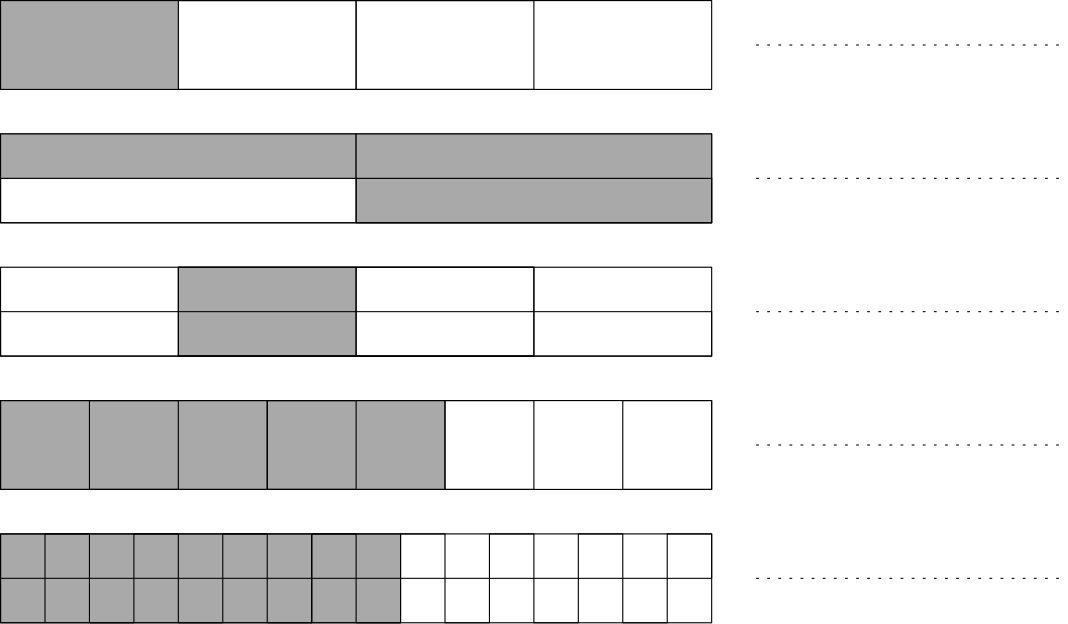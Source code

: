 <?xml version="1.0"?>
<!DOCTYPE ipe SYSTEM "ipe.dtd">
<ipe version="70218" creator="Ipe 7.2.24">
<info created="D:20220921001831" modified="D:20220921003715"/>
<ipestyle name="basic">
<symbol name="arrow/arc(spx)">
<path stroke="sym-stroke" fill="sym-stroke" pen="sym-pen">
0 0 m
-1 0.333 l
-1 -0.333 l
h
</path>
</symbol>
<symbol name="arrow/farc(spx)">
<path stroke="sym-stroke" fill="white" pen="sym-pen">
0 0 m
-1 0.333 l
-1 -0.333 l
h
</path>
</symbol>
<symbol name="arrow/ptarc(spx)">
<path stroke="sym-stroke" fill="sym-stroke" pen="sym-pen">
0 0 m
-1 0.333 l
-0.8 0 l
-1 -0.333 l
h
</path>
</symbol>
<symbol name="arrow/fptarc(spx)">
<path stroke="sym-stroke" fill="white" pen="sym-pen">
0 0 m
-1 0.333 l
-0.8 0 l
-1 -0.333 l
h
</path>
</symbol>
<symbol name="mark/circle(sx)" transformations="translations">
<path fill="sym-stroke">
0.6 0 0 0.6 0 0 e
0.4 0 0 0.4 0 0 e
</path>
</symbol>
<symbol name="mark/disk(sx)" transformations="translations">
<path fill="sym-stroke">
0.6 0 0 0.6 0 0 e
</path>
</symbol>
<symbol name="mark/fdisk(sfx)" transformations="translations">
<group>
<path fill="sym-fill">
0.5 0 0 0.5 0 0 e
</path>
<path fill="sym-stroke" fillrule="eofill">
0.6 0 0 0.6 0 0 e
0.4 0 0 0.4 0 0 e
</path>
</group>
</symbol>
<symbol name="mark/box(sx)" transformations="translations">
<path fill="sym-stroke" fillrule="eofill">
-0.6 -0.6 m
0.6 -0.6 l
0.6 0.6 l
-0.6 0.6 l
h
-0.4 -0.4 m
0.4 -0.4 l
0.4 0.4 l
-0.4 0.4 l
h
</path>
</symbol>
<symbol name="mark/square(sx)" transformations="translations">
<path fill="sym-stroke">
-0.6 -0.6 m
0.6 -0.6 l
0.6 0.6 l
-0.6 0.6 l
h
</path>
</symbol>
<symbol name="mark/fsquare(sfx)" transformations="translations">
<group>
<path fill="sym-fill">
-0.5 -0.5 m
0.5 -0.5 l
0.5 0.5 l
-0.5 0.5 l
h
</path>
<path fill="sym-stroke" fillrule="eofill">
-0.6 -0.6 m
0.6 -0.6 l
0.6 0.6 l
-0.6 0.6 l
h
-0.4 -0.4 m
0.4 -0.4 l
0.4 0.4 l
-0.4 0.4 l
h
</path>
</group>
</symbol>
<symbol name="mark/cross(sx)" transformations="translations">
<group>
<path fill="sym-stroke">
-0.43 -0.57 m
0.57 0.43 l
0.43 0.57 l
-0.57 -0.43 l
h
</path>
<path fill="sym-stroke">
-0.43 0.57 m
0.57 -0.43 l
0.43 -0.57 l
-0.57 0.43 l
h
</path>
</group>
</symbol>
<symbol name="arrow/fnormal(spx)">
<path stroke="sym-stroke" fill="white" pen="sym-pen">
0 0 m
-1 0.333 l
-1 -0.333 l
h
</path>
</symbol>
<symbol name="arrow/pointed(spx)">
<path stroke="sym-stroke" fill="sym-stroke" pen="sym-pen">
0 0 m
-1 0.333 l
-0.8 0 l
-1 -0.333 l
h
</path>
</symbol>
<symbol name="arrow/fpointed(spx)">
<path stroke="sym-stroke" fill="white" pen="sym-pen">
0 0 m
-1 0.333 l
-0.8 0 l
-1 -0.333 l
h
</path>
</symbol>
<symbol name="arrow/linear(spx)">
<path stroke="sym-stroke" pen="sym-pen">
-1 0.333 m
0 0 l
-1 -0.333 l
</path>
</symbol>
<symbol name="arrow/fdouble(spx)">
<path stroke="sym-stroke" fill="white" pen="sym-pen">
0 0 m
-1 0.333 l
-1 -0.333 l
h
-1 0 m
-2 0.333 l
-2 -0.333 l
h
</path>
</symbol>
<symbol name="arrow/double(spx)">
<path stroke="sym-stroke" fill="sym-stroke" pen="sym-pen">
0 0 m
-1 0.333 l
-1 -0.333 l
h
-1 0 m
-2 0.333 l
-2 -0.333 l
h
</path>
</symbol>
<symbol name="arrow/mid-normal(spx)">
<path stroke="sym-stroke" fill="sym-stroke" pen="sym-pen">
0.5 0 m
-0.5 0.333 l
-0.5 -0.333 l
h
</path>
</symbol>
<symbol name="arrow/mid-fnormal(spx)">
<path stroke="sym-stroke" fill="white" pen="sym-pen">
0.5 0 m
-0.5 0.333 l
-0.5 -0.333 l
h
</path>
</symbol>
<symbol name="arrow/mid-pointed(spx)">
<path stroke="sym-stroke" fill="sym-stroke" pen="sym-pen">
0.5 0 m
-0.5 0.333 l
-0.3 0 l
-0.5 -0.333 l
h
</path>
</symbol>
<symbol name="arrow/mid-fpointed(spx)">
<path stroke="sym-stroke" fill="white" pen="sym-pen">
0.5 0 m
-0.5 0.333 l
-0.3 0 l
-0.5 -0.333 l
h
</path>
</symbol>
<symbol name="arrow/mid-double(spx)">
<path stroke="sym-stroke" fill="sym-stroke" pen="sym-pen">
1 0 m
0 0.333 l
0 -0.333 l
h
0 0 m
-1 0.333 l
-1 -0.333 l
h
</path>
</symbol>
<symbol name="arrow/mid-fdouble(spx)">
<path stroke="sym-stroke" fill="white" pen="sym-pen">
1 0 m
0 0.333 l
0 -0.333 l
h
0 0 m
-1 0.333 l
-1 -0.333 l
h
</path>
</symbol>
<anglesize name="22.5 deg" value="22.5"/>
<anglesize name="30 deg" value="30"/>
<anglesize name="45 deg" value="45"/>
<anglesize name="60 deg" value="60"/>
<anglesize name="90 deg" value="90"/>
<arrowsize name="large" value="10"/>
<arrowsize name="small" value="5"/>
<arrowsize name="tiny" value="3"/>
<color name="blue" value="0 0 1"/>
<color name="brown" value="0.647 0.165 0.165"/>
<color name="darkblue" value="0 0 0.545"/>
<color name="darkcyan" value="0 0.545 0.545"/>
<color name="darkgray" value="0.663"/>
<color name="darkgreen" value="0 0.392 0"/>
<color name="darkmagenta" value="0.545 0 0.545"/>
<color name="darkorange" value="1 0.549 0"/>
<color name="darkred" value="0.545 0 0"/>
<color name="gold" value="1 0.843 0"/>
<color name="gray" value="0.745"/>
<color name="green" value="0 1 0"/>
<color name="lightblue" value="0.678 0.847 0.902"/>
<color name="lightcyan" value="0.878 1 1"/>
<color name="lightgray" value="0.827"/>
<color name="lightgreen" value="0.565 0.933 0.565"/>
<color name="lightyellow" value="1 1 0.878"/>
<color name="navy" value="0 0 0.502"/>
<color name="orange" value="1 0.647 0"/>
<color name="pink" value="1 0.753 0.796"/>
<color name="purple" value="0.627 0.125 0.941"/>
<color name="red" value="1 0 0"/>
<color name="seagreen" value="0.18 0.545 0.341"/>
<color name="turquoise" value="0.251 0.878 0.816"/>
<color name="violet" value="0.933 0.51 0.933"/>
<color name="yellow" value="1 1 0"/>
<dashstyle name="dash dot dotted" value="[4 2 1 2 1 2] 0"/>
<dashstyle name="dash dotted" value="[4 2 1 2] 0"/>
<dashstyle name="dashed" value="[4] 0"/>
<dashstyle name="dotted" value="[1 3] 0"/>
<gridsize name="10 pts (~3.5 mm)" value="10"/>
<gridsize name="14 pts (~5 mm)" value="14"/>
<gridsize name="16 pts (~6 mm)" value="16"/>
<gridsize name="20 pts (~7 mm)" value="20"/>
<gridsize name="28 pts (~10 mm)" value="28"/>
<gridsize name="32 pts (~12 mm)" value="32"/>
<gridsize name="4 pts" value="4"/>
<gridsize name="56 pts (~20 mm)" value="56"/>
<gridsize name="8 pts (~3 mm)" value="8"/>
<opacity name="10%" value="0.1"/>
<opacity name="30%" value="0.3"/>
<opacity name="50%" value="0.5"/>
<opacity name="75%" value="0.75"/>
<pen name="fat" value="1.2"/>
<pen name="heavier" value="0.8"/>
<pen name="ultrafat" value="2"/>
<symbolsize name="large" value="5"/>
<symbolsize name="small" value="2"/>
<symbolsize name="tiny" value="1.1"/>
<textsize name="Huge" value="\Huge"/>
<textsize name="LARGE" value="\LARGE"/>
<textsize name="Large" value="\Large"/>
<textsize name="footnote" value="\footnotesize"/>
<textsize name="huge" value="\huge"/>
<textsize name="large" value="\large"/>
<textsize name="small" value="\small"/>
<textsize name="tiny" value="\tiny"/>
<textstyle name="center" begin="\begin{center}" end="\end{center}"/>
<textstyle name="item" begin="\begin{itemize}\item{}" end="\end{itemize}"/>
<textstyle name="itemize" begin="\begin{itemize}" end="\end{itemize}"/>
<tiling name="falling" angle="-60" step="4" width="1"/>
<tiling name="rising" angle="30" step="4" width="1"/>
</ipestyle>
<page>
<layer name="alpha"/>
<view layers="alpha" active="alpha"/>
<path layer="alpha" stroke="black" fill="darkgray">
176 608 m
176 576 l
208 576 l
208 608 l
h
</path>
<path stroke="black" fill="darkgray">
160 656 m
160 624 l
224 624 l
224 656 l
h
</path>
<path stroke="black" fill="darkgray">
128 704 m
128 672 l
192 672 l
192 704 l
h
</path>
<path stroke="black" fill="darkgray">
192 736 m
192 720 l
320 720 l
320 736 l
h
</path>
<path stroke="black" fill="darkgray">
64 608 m
64 576 l
176 576 l
176 608 l
h
</path>
<path stroke="black" fill="darkgray">
64 656 m
64 624 l
160 624 l
160 656 l
h
</path>
<path stroke="black">
64 800 m
64 768 l
320 768 l
320 800 l
h
</path>
<path stroke="black">
128 800 m
128 768 l
192 768 l
192 800 l
h
</path>
<path stroke="black">
256 800 m
256 768 l
192 768 l
192 800 l
h
</path>
<path matrix="1 0 0 1 0 16" stroke="black">
192 736 m
192 704 l
</path>
<path matrix="1 0 0 1 0 16" stroke="black">
64 736 m
64 704 l
320 704 l
320 736 l
h
</path>
<path matrix="1 0 0 1 0 16" stroke="black">
64 720 m
64 704 l
320 704 l
320 720 l
h
</path>
<path matrix="1 0 0 1 0 32" stroke="black">
64 656 m
64 640 l
320 640 l
320 656 l
h
</path>
<path matrix="1 0 0 1 0 48" stroke="black">
64 608 m
64 576 l
320 576 l
320 608 l
h
</path>
<path matrix="1 0 0 1 0 48" stroke="black">
96 608 m
96 576 l
128 576 l
128 608 l
h
</path>
<path matrix="1 0 0 1 0 48" stroke="black">
160 608 m
160 576 l
192 576 l
192 608 l
h
</path>
<path matrix="1 0 0 1 0 48" stroke="black">
224 608 m
224 576 l
256 576 l
256 608 l
h
</path>
<path matrix="1 0 0 1 0 48" stroke="black">
288 608 m
288 576 l
320 576 l
320 608 l
h
</path>
<path matrix="1 0 0 1 0 64" stroke="black">
64 528 m
320 528 l
320 544 l
304 544 l
304 512 l
288 512 l
288 544 l
272 544 l
272 512 l
256 512 l
256 544 l
240 544 l
240 512 l
224 512 l
224 544 l
208 544 l
208 512 l
192 512 l
192 544 l
176 544 l
176 512 l
160 512 l
160 544 l
144 544 l
144 512 l
128 512 l
128 544 l
112 544 l
112 512 l
96 512 l
96 544 l
80 544 l
80 512 l
</path>
<path matrix="1 0 0 1 0 64" stroke="black">
64 544 m
64 512 l
320 512 l
320 544 l
h
</path>
<path stroke="black" dash="dotted">
336 784 m
448 784 l
</path>
<path stroke="black" dash="dotted">
336 736 m
448 736 l
</path>
<path stroke="black" dash="dotted">
336 688 m
448 688 l
</path>
<path stroke="black" dash="dotted">
336 640 m
448 640 l
</path>
<path stroke="black" dash="dotted">
336 592 m
448 592 l
</path>
<path stroke="black" fill="darkgray">
64 800 m
64 768 l
128 768 l
128 800 l
h
</path>
<path stroke="black" fill="darkgray">
64 752 m
64 736 l
192 736 l
192 752 l
h
</path>
<path stroke="black" fill="darkgray">
192 752 m
192 736 l
320 736 l
320 752 l
h
</path>
<path stroke="black">
64 704 m
64 672 l
320 672 l
320 704 l
h
</path>
<path stroke="black">
128 704 m
128 672 l
256 672 l
256 704 l
h
</path>
<path stroke="black">
192 704 m
192 672 l
256 672 l
256 704 l
h
</path>
</page>
</ipe>
